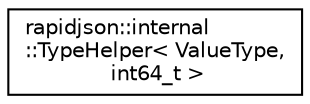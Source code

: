 digraph "Graphical Class Hierarchy"
{
 // INTERACTIVE_SVG=YES
 // LATEX_PDF_SIZE
  edge [fontname="Helvetica",fontsize="10",labelfontname="Helvetica",labelfontsize="10"];
  node [fontname="Helvetica",fontsize="10",shape=record];
  rankdir="LR";
  Node0 [label="rapidjson::internal\l::TypeHelper\< ValueType,\l int64_t \>",height=0.2,width=0.4,color="black", fillcolor="white", style="filled",URL="$structrapidjson_1_1internal_1_1_type_helper_3_01_value_type_00_01int64__t_01_4.html",tooltip=" "];
}
